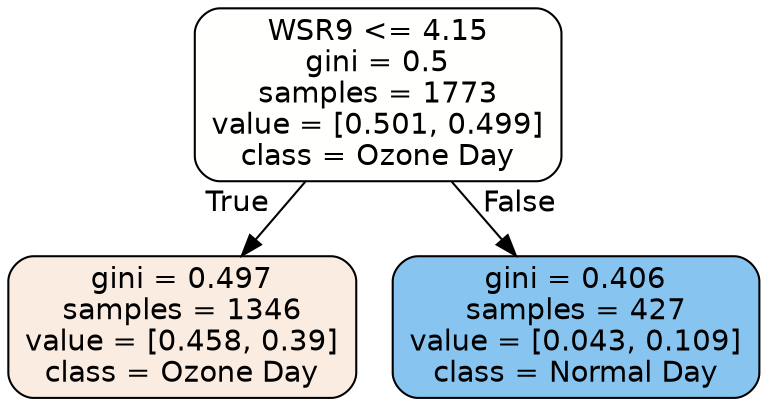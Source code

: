 digraph Tree {
node [shape=box, style="filled, rounded", color="black", fontname=helvetica] ;
edge [fontname=helvetica] ;
0 [label="WSR9 <= 4.15\ngini = 0.5\nsamples = 1773\nvalue = [0.501, 0.499]\nclass = Ozone Day", fillcolor="#fffffe"] ;
1 [label="gini = 0.497\nsamples = 1346\nvalue = [0.458, 0.39]\nclass = Ozone Day", fillcolor="#fbece2"] ;
0 -> 1 [labeldistance=2.5, labelangle=45, headlabel="True"] ;
2 [label="gini = 0.406\nsamples = 427\nvalue = [0.043, 0.109]\nclass = Normal Day", fillcolor="#87c4ef"] ;
0 -> 2 [labeldistance=2.5, labelangle=-45, headlabel="False"] ;
}